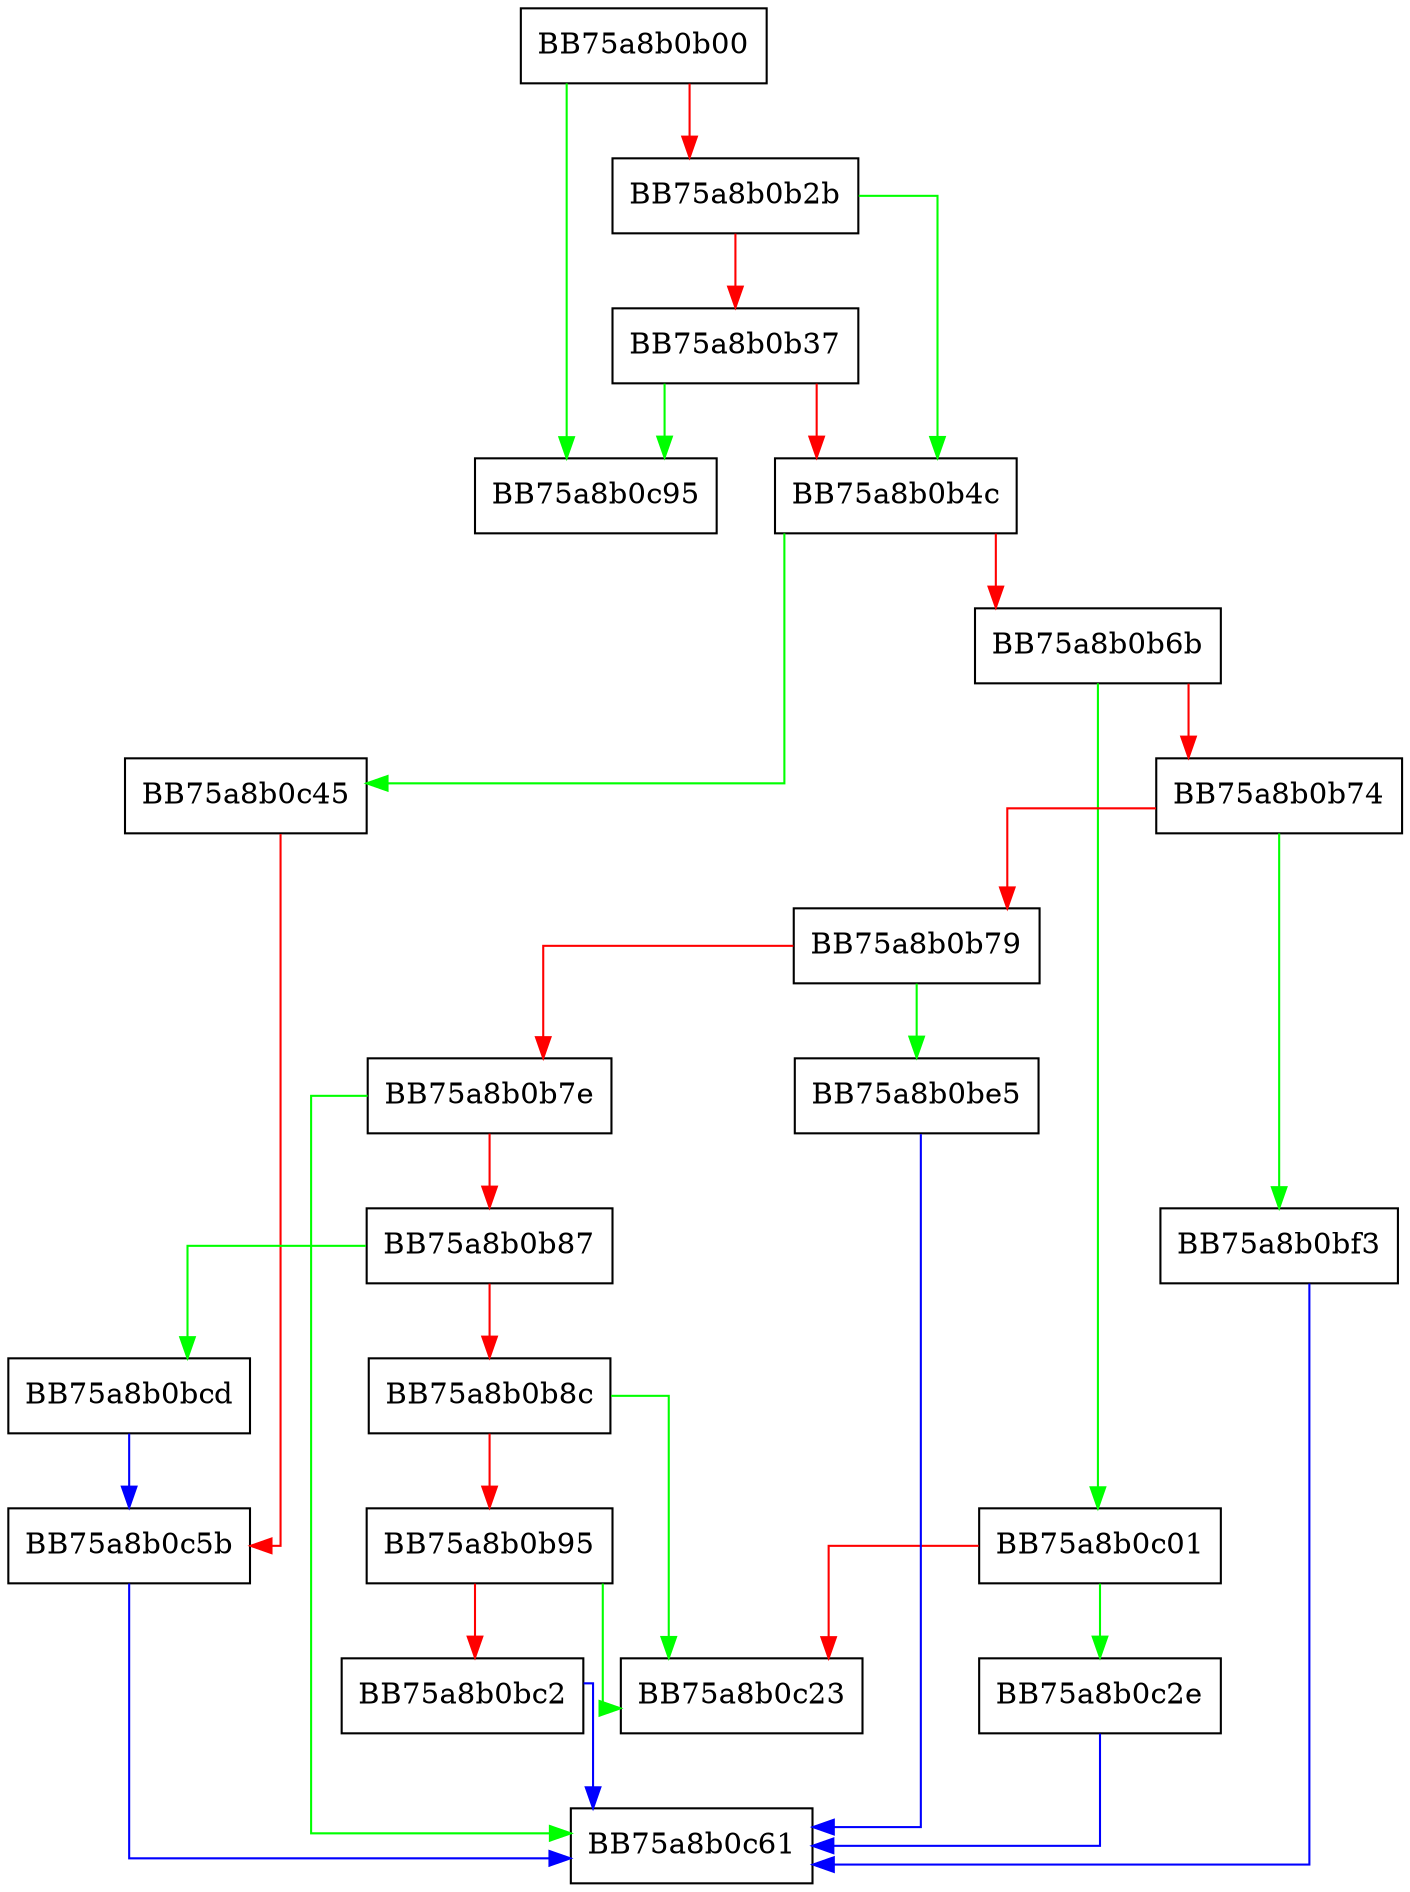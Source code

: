 digraph ConvertToData {
  node [shape="box"];
  graph [splines=ortho];
  BB75a8b0b00 -> BB75a8b0c95 [color="green"];
  BB75a8b0b00 -> BB75a8b0b2b [color="red"];
  BB75a8b0b2b -> BB75a8b0b4c [color="green"];
  BB75a8b0b2b -> BB75a8b0b37 [color="red"];
  BB75a8b0b37 -> BB75a8b0c95 [color="green"];
  BB75a8b0b37 -> BB75a8b0b4c [color="red"];
  BB75a8b0b4c -> BB75a8b0c45 [color="green"];
  BB75a8b0b4c -> BB75a8b0b6b [color="red"];
  BB75a8b0b6b -> BB75a8b0c01 [color="green"];
  BB75a8b0b6b -> BB75a8b0b74 [color="red"];
  BB75a8b0b74 -> BB75a8b0bf3 [color="green"];
  BB75a8b0b74 -> BB75a8b0b79 [color="red"];
  BB75a8b0b79 -> BB75a8b0be5 [color="green"];
  BB75a8b0b79 -> BB75a8b0b7e [color="red"];
  BB75a8b0b7e -> BB75a8b0c61 [color="green"];
  BB75a8b0b7e -> BB75a8b0b87 [color="red"];
  BB75a8b0b87 -> BB75a8b0bcd [color="green"];
  BB75a8b0b87 -> BB75a8b0b8c [color="red"];
  BB75a8b0b8c -> BB75a8b0c23 [color="green"];
  BB75a8b0b8c -> BB75a8b0b95 [color="red"];
  BB75a8b0b95 -> BB75a8b0c23 [color="green"];
  BB75a8b0b95 -> BB75a8b0bc2 [color="red"];
  BB75a8b0bc2 -> BB75a8b0c61 [color="blue"];
  BB75a8b0bcd -> BB75a8b0c5b [color="blue"];
  BB75a8b0be5 -> BB75a8b0c61 [color="blue"];
  BB75a8b0bf3 -> BB75a8b0c61 [color="blue"];
  BB75a8b0c01 -> BB75a8b0c2e [color="green"];
  BB75a8b0c01 -> BB75a8b0c23 [color="red"];
  BB75a8b0c2e -> BB75a8b0c61 [color="blue"];
  BB75a8b0c45 -> BB75a8b0c5b [color="red"];
  BB75a8b0c5b -> BB75a8b0c61 [color="blue"];
}